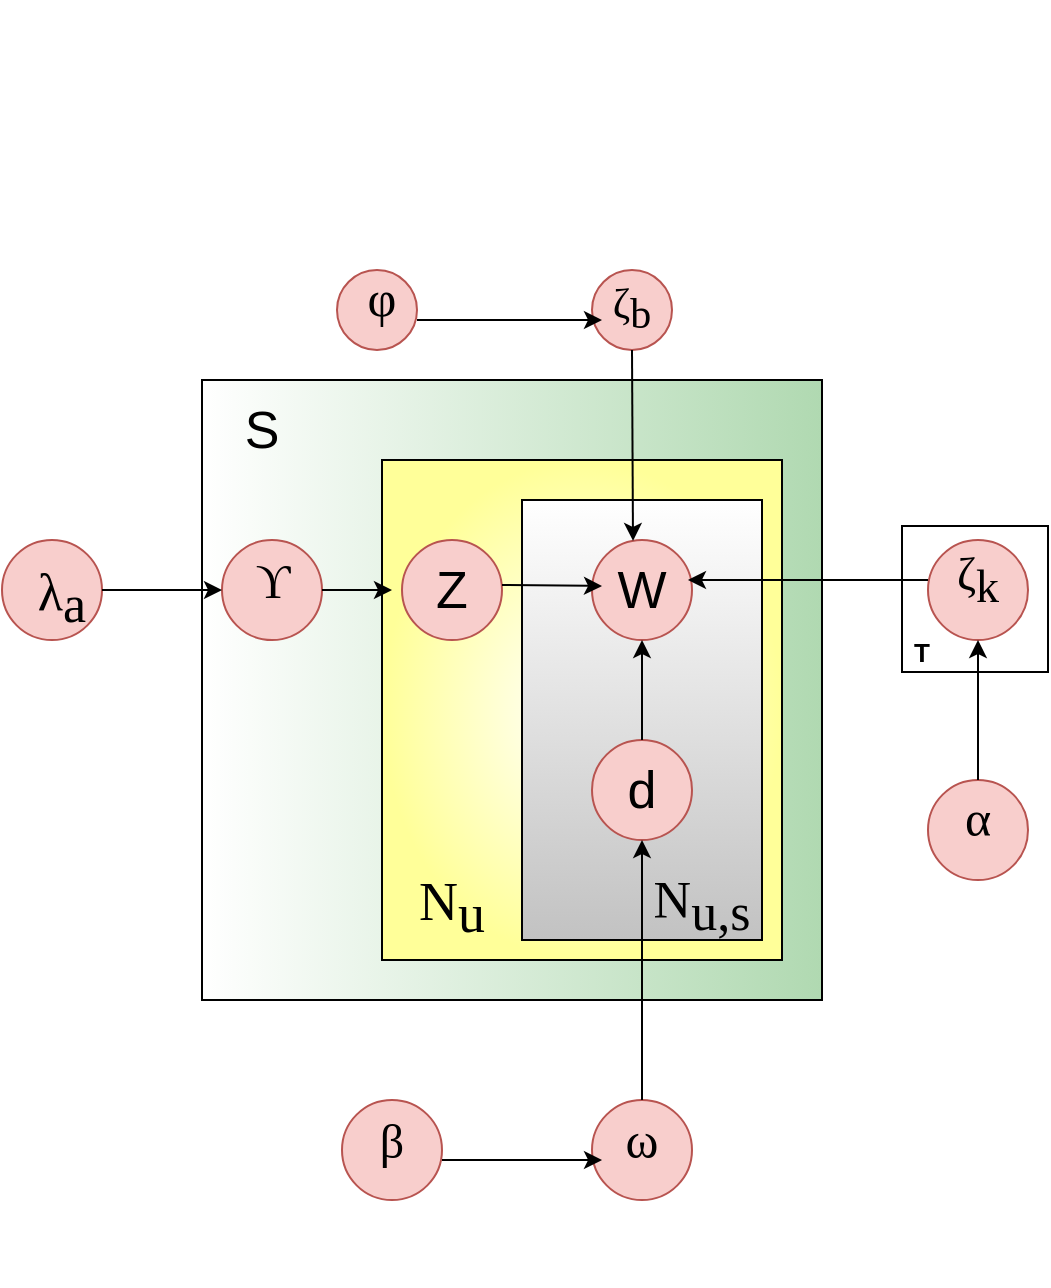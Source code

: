 <mxfile version="20.5.1" type="github">
  <diagram id="RTAbEg9A8CjEcCRyueBA" name="Page-1">
    <mxGraphModel dx="1021" dy="6551" grid="1" gridSize="10" guides="1" tooltips="1" connect="1" arrows="1" fold="1" page="1" pageScale="1" pageWidth="800" pageHeight="500" background="none" math="1" shadow="0">
      <root>
        <mxCell id="0" />
        <mxCell id="1" parent="0" />
        <mxCell id="BBF1sI_8vrTofviCWToU-1" value="" style="whiteSpace=wrap;html=1;aspect=fixed;gradientColor=#B0D9B1;gradientDirection=east;" vertex="1" parent="1">
          <mxGeometry x="158" y="-5430" width="310" height="310" as="geometry" />
        </mxCell>
        <mxCell id="BBF1sI_8vrTofviCWToU-2" value="" style="rounded=0;whiteSpace=wrap;html=1;gradientColor=#FFFF99;gradientDirection=radial;" vertex="1" parent="1">
          <mxGeometry x="248" y="-5390" width="200" height="250" as="geometry" />
        </mxCell>
        <mxCell id="BBF1sI_8vrTofviCWToU-3" value="" style="rounded=0;whiteSpace=wrap;html=1;gradientColor=#C2C2C2;" vertex="1" parent="1">
          <mxGeometry x="318" y="-5370" width="120" height="220" as="geometry" />
        </mxCell>
        <mxCell id="BBF1sI_8vrTofviCWToU-4" value="" style="whiteSpace=wrap;html=1;aspect=fixed;" vertex="1" parent="1">
          <mxGeometry x="508" y="-5357" width="73" height="73" as="geometry" />
        </mxCell>
        <mxCell id="BBF1sI_8vrTofviCWToU-5" value="" style="ellipse;whiteSpace=wrap;html=1;aspect=fixed;fillColor=#f8cecc;strokeColor=#b85450;gradientColor=none;" vertex="1" parent="1">
          <mxGeometry x="168" y="-5350" width="50" height="50" as="geometry" />
        </mxCell>
        <mxCell id="BBF1sI_8vrTofviCWToU-6" value="" style="ellipse;whiteSpace=wrap;html=1;aspect=fixed;fillColor=#f8cecc;strokeColor=#b85450;" vertex="1" parent="1">
          <mxGeometry x="258" y="-5350" width="50" height="50" as="geometry" />
        </mxCell>
        <mxCell id="BBF1sI_8vrTofviCWToU-7" value="" style="ellipse;whiteSpace=wrap;html=1;aspect=fixed;fillColor=#f8cecc;strokeColor=#b85450;" vertex="1" parent="1">
          <mxGeometry x="58" y="-5350" width="50" height="50" as="geometry" />
        </mxCell>
        <mxCell id="BBF1sI_8vrTofviCWToU-8" value="" style="ellipse;whiteSpace=wrap;html=1;aspect=fixed;fillColor=#f8cecc;strokeColor=#b85450;gradientColor=none;gradientDirection=north;" vertex="1" parent="1">
          <mxGeometry x="353" y="-5350" width="50" height="50" as="geometry" />
        </mxCell>
        <mxCell id="BBF1sI_8vrTofviCWToU-9" value="" style="ellipse;whiteSpace=wrap;html=1;aspect=fixed;fillColor=#f8cecc;strokeColor=#b85450;" vertex="1" parent="1">
          <mxGeometry x="521" y="-5350" width="50" height="50" as="geometry" />
        </mxCell>
        <mxCell id="BBF1sI_8vrTofviCWToU-10" value="" style="ellipse;whiteSpace=wrap;html=1;aspect=fixed;fillColor=#f8cecc;strokeColor=#b85450;" vertex="1" parent="1">
          <mxGeometry x="353" y="-5250" width="50" height="50" as="geometry" />
        </mxCell>
        <mxCell id="BBF1sI_8vrTofviCWToU-11" value="" style="ellipse;whiteSpace=wrap;html=1;aspect=fixed;fillColor=#f8cecc;strokeColor=#b85450;" vertex="1" parent="1">
          <mxGeometry x="521" y="-5230" width="50" height="50" as="geometry" />
        </mxCell>
        <mxCell id="BBF1sI_8vrTofviCWToU-12" value="" style="ellipse;whiteSpace=wrap;html=1;aspect=fixed;fillColor=#f8cecc;strokeColor=#b85450;" vertex="1" parent="1">
          <mxGeometry x="353" y="-5070" width="50" height="50" as="geometry" />
        </mxCell>
        <mxCell id="BBF1sI_8vrTofviCWToU-13" value="" style="ellipse;whiteSpace=wrap;html=1;aspect=fixed;fillColor=#f8cecc;strokeColor=#b85450;" vertex="1" parent="1">
          <mxGeometry x="228" y="-5070" width="50" height="50" as="geometry" />
        </mxCell>
        <mxCell id="BBF1sI_8vrTofviCWToU-14" value="" style="ellipse;whiteSpace=wrap;html=1;aspect=fixed;fillColor=#f8cecc;strokeColor=#b85450;" vertex="1" parent="1">
          <mxGeometry x="353" y="-5485" width="40" height="40" as="geometry" />
        </mxCell>
        <mxCell id="BBF1sI_8vrTofviCWToU-15" value="" style="ellipse;whiteSpace=wrap;html=1;aspect=fixed;fillColor=#f8cecc;strokeColor=#b85450;" vertex="1" parent="1">
          <mxGeometry x="225.5" y="-5485" width="40" height="40" as="geometry" />
        </mxCell>
        <mxCell id="BBF1sI_8vrTofviCWToU-16" value="&lt;font style=&quot;font-size: 24px;&quot;&gt;&lt;br&gt;&lt;br&gt;&lt;br&gt;&lt;/font&gt;	&lt;font style=&quot;font-size: 24px;&quot;&gt;&lt;br&gt;&lt;/font&gt;	&lt;font style=&quot;font-size: 24px;&quot;&gt;&lt;br&gt;&lt;/font&gt;	&lt;font style=&quot;font-size: 24px;&quot;&gt;&lt;br&gt;&lt;/font&gt;	&lt;font style=&quot;font-size: 24px;&quot;&gt;&lt;br&gt;&lt;br&gt;&lt;/font&gt;&lt;p style=&quot;line-height: 100%; margin-bottom: 0in; font-size: 24px;&quot;&gt;&lt;font style=&quot;font-size: 24px;&quot;&gt;&lt;br&gt;&lt;font style=&quot;font-size: 24px;&quot;&gt;&lt;font style=&quot;font-size: 24px;&quot; face=&quot;Liberation Serif, serif&quot;&gt;ϒ&lt;/font&gt;&lt;/font&gt;&lt;/font&gt;&lt;/p&gt;&lt;font style=&quot;font-size: 24px;&quot;&gt;&lt;br&gt;&lt;br&gt;&lt;/font&gt;" style="text;html=1;strokeColor=none;fillColor=none;align=center;verticalAlign=middle;whiteSpace=wrap;rounded=0;fontSize=22;" vertex="1" parent="1">
          <mxGeometry x="160.5" y="-5460" width="65" height="40" as="geometry" />
        </mxCell>
        <mxCell id="BBF1sI_8vrTofviCWToU-17" value="&lt;p style=&quot;line-height: 100%; margin-bottom: 0in; font-size: 24px;&quot;&gt;&lt;font style=&quot;font-size: 24px;&quot;&gt;&lt;br&gt;&lt;font style=&quot;font-size: 24px;&quot;&gt;&lt;font style=&quot;font-size: 24px;&quot; face=&quot;Liberation Serif, serif&quot;&gt;β&lt;/font&gt;&lt;/font&gt;&lt;/font&gt;&lt;/p&gt;&lt;font style=&quot;font-size: 24px;&quot;&gt;&lt;br&gt;&lt;br&gt;&lt;/font&gt;" style="text;html=1;strokeColor=none;fillColor=none;align=center;verticalAlign=middle;whiteSpace=wrap;rounded=0;fontSize=22;" vertex="1" parent="1">
          <mxGeometry x="213" y="-5070" width="80" height="50" as="geometry" />
        </mxCell>
        <mxCell id="BBF1sI_8vrTofviCWToU-18" value="&lt;p style=&quot;line-height: 100%; margin-bottom: 0in; font-size: 25px;&quot;&gt;&lt;font style=&quot;font-size: 25px;&quot;&gt;&lt;br&gt;&lt;font style=&quot;font-size: 25px;&quot;&gt;&lt;font style=&quot;font-size: 25px;&quot; face=&quot;Liberation Serif, serif&quot;&gt;ω&lt;/font&gt;&lt;/font&gt;&lt;/font&gt;&lt;/p&gt;&lt;font style=&quot;font-size: 25px;&quot;&gt;&lt;br&gt;&lt;br&gt;&lt;/font&gt;" style="text;html=1;strokeColor=none;fillColor=none;align=center;verticalAlign=middle;whiteSpace=wrap;rounded=0;fontSize=22;strokeWidth=2;" vertex="1" parent="1">
          <mxGeometry x="348" y="-5060" width="60" height="30" as="geometry" />
        </mxCell>
        <mxCell id="BBF1sI_8vrTofviCWToU-19" value="&lt;p style=&quot;line-height: 100%; margin-bottom: 0in; font-size: 25px;&quot;&gt;&lt;font style=&quot;font-size: 25px;&quot;&gt;&lt;br&gt;&lt;font style=&quot;font-size: 25px;&quot;&gt;&lt;font style=&quot;font-size: 25px;&quot; face=&quot;Liberation Serif, serif&quot;&gt;α&lt;/font&gt;&lt;/font&gt;&lt;/font&gt;&lt;/p&gt;&lt;font style=&quot;font-size: 25px;&quot;&gt;&lt;br&gt;&lt;br&gt;&lt;/font&gt;" style="text;html=1;strokeColor=none;fillColor=none;align=center;verticalAlign=middle;whiteSpace=wrap;rounded=0;strokeWidth=2;fontSize=24;" vertex="1" parent="1">
          <mxGeometry x="516" y="-5220" width="60" height="30" as="geometry" />
        </mxCell>
        <mxCell id="BBF1sI_8vrTofviCWToU-20" value="&lt;p style=&quot;line-height: 100%; margin-bottom: 0in; font-size: 21px;&quot;&gt;&lt;font style=&quot;font-size: 21px;&quot;&gt;&lt;br&gt;&lt;font style=&quot;font-size: 21px;&quot;&gt;&lt;font style=&quot;font-size: 21px;&quot; face=&quot;Liberation Serif, serif&quot;&gt;ζ&lt;/font&gt;&lt;sub&gt;&lt;font style=&quot;font-size: 21px;&quot; face=&quot;Liberation Serif, serif&quot;&gt;b&lt;/font&gt;&lt;/sub&gt;&lt;/font&gt;&lt;/font&gt;&lt;/p&gt;&lt;font style=&quot;font-size: 21px;&quot;&gt;&lt;br&gt;&lt;br&gt;&lt;/font&gt;" style="text;html=1;strokeColor=none;fillColor=none;align=center;verticalAlign=middle;whiteSpace=wrap;rounded=0;strokeWidth=2;fontSize=22;" vertex="1" parent="1">
          <mxGeometry x="343" y="-5475" width="60" height="30" as="geometry" />
        </mxCell>
        <mxCell id="BBF1sI_8vrTofviCWToU-21" value="&lt;p style=&quot;line-height: 100%; margin-bottom: 0in; font-size: 23px;&quot;&gt;&lt;font style=&quot;font-size: 23px;&quot;&gt;&lt;br&gt;&lt;font style=&quot;font-size: 23px;&quot;&gt;&lt;font style=&quot;font-size: 23px;&quot; face=&quot;Liberation Serif, serif&quot;&gt;ζ&lt;/font&gt;&lt;sub&gt;&lt;font style=&quot;font-size: 23px;&quot; face=&quot;Liberation Serif, serif&quot;&gt;k&lt;/font&gt;&lt;/sub&gt;&lt;/font&gt;&lt;/font&gt;&lt;/p&gt;&lt;font style=&quot;font-size: 23px;&quot;&gt;&lt;br&gt;&lt;br&gt;&lt;/font&gt;" style="text;html=1;strokeColor=none;fillColor=none;align=center;verticalAlign=middle;whiteSpace=wrap;rounded=0;strokeWidth=2;fontSize=21;" vertex="1" parent="1">
          <mxGeometry x="516" y="-5340" width="60" height="30" as="geometry" />
        </mxCell>
        <mxCell id="BBF1sI_8vrTofviCWToU-22" value="&lt;p style=&quot;line-height: 100%; margin-bottom: 0in; font-size: 25px;&quot;&gt;&lt;font style=&quot;font-size: 25px;&quot;&gt;&lt;br&gt;&lt;font style=&quot;font-size: 25px;&quot;&gt;&lt;font style=&quot;font-size: 25px;&quot; face=&quot;Liberation Serif, serif&quot;&gt;φ&lt;/font&gt;&lt;/font&gt;&lt;/font&gt;&lt;/p&gt;&lt;font style=&quot;font-size: 25px;&quot;&gt;&lt;br&gt;&lt;br&gt;&lt;/font&gt;" style="text;html=1;strokeColor=none;fillColor=none;align=center;verticalAlign=middle;whiteSpace=wrap;rounded=0;strokeWidth=2;fontSize=23;" vertex="1" parent="1">
          <mxGeometry x="218" y="-5480" width="60" height="30" as="geometry" />
        </mxCell>
        <mxCell id="BBF1sI_8vrTofviCWToU-23" value="&lt;p style=&quot;line-height: 100%; margin-bottom: 0in; font-size: 26px;&quot;&gt;&lt;font style=&quot;font-size: 26px;&quot;&gt;&lt;br&gt;&lt;font style=&quot;font-size: 26px;&quot;&gt;&lt;font style=&quot;font-size: 26px;&quot; face=&quot;Liberation Serif, serif&quot;&gt;λ&lt;/font&gt;&lt;sub&gt;&lt;font style=&quot;font-size: 26px;&quot; face=&quot;Liberation Serif, serif&quot;&gt;a&lt;/font&gt;&lt;/sub&gt;&lt;/font&gt;&lt;/font&gt;&lt;/p&gt;&lt;font style=&quot;font-size: 26px;&quot;&gt;&lt;br&gt;&lt;br&gt;&lt;/font&gt;" style="text;html=1;strokeColor=none;fillColor=none;align=center;verticalAlign=middle;whiteSpace=wrap;rounded=0;strokeWidth=2;fontSize=25;" vertex="1" parent="1">
          <mxGeometry x="58" y="-5330" width="60" height="30" as="geometry" />
        </mxCell>
        <mxCell id="BBF1sI_8vrTofviCWToU-24" value="W" style="text;html=1;strokeColor=none;fillColor=none;align=center;verticalAlign=middle;whiteSpace=wrap;rounded=0;strokeWidth=2;fontSize=26;" vertex="1" parent="1">
          <mxGeometry x="348" y="-5340" width="60" height="30" as="geometry" />
        </mxCell>
        <mxCell id="BBF1sI_8vrTofviCWToU-25" value="Z" style="text;html=1;strokeColor=none;fillColor=none;align=center;verticalAlign=middle;whiteSpace=wrap;rounded=0;strokeWidth=2;fontSize=26;" vertex="1" parent="1">
          <mxGeometry x="253" y="-5340" width="60" height="30" as="geometry" />
        </mxCell>
        <mxCell id="BBF1sI_8vrTofviCWToU-26" value="d" style="text;html=1;strokeColor=none;fillColor=none;align=center;verticalAlign=middle;whiteSpace=wrap;rounded=0;strokeWidth=2;fontSize=26;" vertex="1" parent="1">
          <mxGeometry x="348" y="-5240" width="60" height="30" as="geometry" />
        </mxCell>
        <mxCell id="BBF1sI_8vrTofviCWToU-27" value="&lt;p style=&quot;line-height: 100%; margin-bottom: 0in; font-size: 27px;&quot;&gt;&lt;font style=&quot;font-size: 27px;&quot;&gt;&lt;br&gt;&lt;font style=&quot;font-size: 27px;&quot;&gt;&lt;font style=&quot;font-size: 27px;&quot; face=&quot;Liberation Serif, serif&quot;&gt;Ν&lt;/font&gt;&lt;sub&gt;&lt;font style=&quot;font-size: 27px;&quot; face=&quot;Liberation Serif, serif&quot;&gt;u&lt;/font&gt;&lt;/sub&gt;&lt;/font&gt;&lt;/font&gt;&lt;/p&gt;&lt;font style=&quot;font-size: 27px;&quot;&gt;&lt;br&gt;&lt;br&gt;&lt;/font&gt;" style="text;html=1;strokeColor=none;fillColor=none;align=center;verticalAlign=middle;whiteSpace=wrap;rounded=0;strokeWidth=2;fontSize=26;" vertex="1" parent="1">
          <mxGeometry x="253" y="-5175" width="60" height="30" as="geometry" />
        </mxCell>
        <mxCell id="BBF1sI_8vrTofviCWToU-28" value="&lt;p style=&quot;line-height: 100%; margin-bottom: 0in; font-size: 26px;&quot;&gt;&lt;font style=&quot;font-size: 26px;&quot;&gt;&lt;br&gt;&lt;font style=&quot;font-size: 26px;&quot;&gt;&lt;font style=&quot;font-size: 26px;&quot; face=&quot;Liberation Serif, serif&quot;&gt;Ν&lt;/font&gt;&lt;sub&gt;&lt;font style=&quot;font-size: 26px;&quot; face=&quot;Liberation Serif, serif&quot;&gt;u,s&lt;/font&gt;&lt;/sub&gt;&lt;/font&gt;&lt;/font&gt;&lt;/p&gt;&lt;font style=&quot;font-size: 26px;&quot;&gt;&lt;br&gt;&lt;br&gt;&lt;/font&gt;" style="text;html=1;strokeColor=none;fillColor=none;align=center;verticalAlign=middle;whiteSpace=wrap;rounded=0;strokeWidth=2;fontSize=27;" vertex="1" parent="1">
          <mxGeometry x="388" y="-5170" width="40" height="20" as="geometry" />
        </mxCell>
        <mxCell id="BBF1sI_8vrTofviCWToU-29" value="" style="endArrow=classic;html=1;rounded=0;fontSize=26;entryX=0;entryY=0.5;entryDx=0;entryDy=0;" edge="1" parent="1" target="BBF1sI_8vrTofviCWToU-5">
          <mxGeometry width="50" height="50" relative="1" as="geometry">
            <mxPoint x="108" y="-5325" as="sourcePoint" />
            <mxPoint x="158" y="-5370" as="targetPoint" />
          </mxGeometry>
        </mxCell>
        <mxCell id="BBF1sI_8vrTofviCWToU-30" value="" style="endArrow=classic;html=1;rounded=0;fontSize=26;entryX=0;entryY=0.5;entryDx=0;entryDy=0;exitX=1;exitY=0.5;exitDx=0;exitDy=0;" edge="1" parent="1" source="BBF1sI_8vrTofviCWToU-5" target="BBF1sI_8vrTofviCWToU-25">
          <mxGeometry width="50" height="50" relative="1" as="geometry">
            <mxPoint x="218" y="-5320" as="sourcePoint" />
            <mxPoint x="268" y="-5370" as="targetPoint" />
          </mxGeometry>
        </mxCell>
        <mxCell id="BBF1sI_8vrTofviCWToU-31" value="" style="endArrow=classic;html=1;rounded=0;fontSize=26;" edge="1" parent="1">
          <mxGeometry width="50" height="50" relative="1" as="geometry">
            <mxPoint x="308" y="-5327.5" as="sourcePoint" />
            <mxPoint x="358" y="-5327" as="targetPoint" />
          </mxGeometry>
        </mxCell>
        <mxCell id="BBF1sI_8vrTofviCWToU-32" value="" style="endArrow=classic;html=1;rounded=0;fontSize=26;entryX=0.167;entryY=0.667;entryDx=0;entryDy=0;entryPerimeter=0;" edge="1" parent="1" target="BBF1sI_8vrTofviCWToU-18">
          <mxGeometry width="50" height="50" relative="1" as="geometry">
            <mxPoint x="278" y="-5040" as="sourcePoint" />
            <mxPoint x="328" y="-5090" as="targetPoint" />
          </mxGeometry>
        </mxCell>
        <mxCell id="BBF1sI_8vrTofviCWToU-33" value="" style="endArrow=classic;html=1;rounded=0;fontSize=26;entryX=0.5;entryY=1;entryDx=0;entryDy=0;" edge="1" parent="1" target="BBF1sI_8vrTofviCWToU-10">
          <mxGeometry width="50" height="50" relative="1" as="geometry">
            <mxPoint x="378" y="-5070" as="sourcePoint" />
            <mxPoint x="428" y="-5120" as="targetPoint" />
          </mxGeometry>
        </mxCell>
        <mxCell id="BBF1sI_8vrTofviCWToU-34" value="" style="endArrow=classic;html=1;rounded=0;fontSize=26;entryX=0.5;entryY=1;entryDx=0;entryDy=0;" edge="1" parent="1" target="BBF1sI_8vrTofviCWToU-8">
          <mxGeometry width="50" height="50" relative="1" as="geometry">
            <mxPoint x="378" y="-5250" as="sourcePoint" />
            <mxPoint x="428" y="-5300" as="targetPoint" />
          </mxGeometry>
        </mxCell>
        <mxCell id="BBF1sI_8vrTofviCWToU-35" value="" style="endArrow=classic;html=1;rounded=0;fontSize=26;entryX=0.5;entryY=1;entryDx=0;entryDy=0;" edge="1" parent="1" target="BBF1sI_8vrTofviCWToU-9">
          <mxGeometry width="50" height="50" relative="1" as="geometry">
            <mxPoint x="546.0" y="-5230" as="sourcePoint" />
            <mxPoint x="546" y="-5290" as="targetPoint" />
          </mxGeometry>
        </mxCell>
        <mxCell id="BBF1sI_8vrTofviCWToU-36" value="" style="endArrow=classic;html=1;rounded=0;fontSize=26;entryX=0.833;entryY=0.333;entryDx=0;entryDy=0;entryPerimeter=0;" edge="1" parent="1">
          <mxGeometry width="50" height="50" relative="1" as="geometry">
            <mxPoint x="521.0" y="-5330" as="sourcePoint" />
            <mxPoint x="400.98" y="-5330.01" as="targetPoint" />
          </mxGeometry>
        </mxCell>
        <mxCell id="BBF1sI_8vrTofviCWToU-37" value="" style="endArrow=classic;html=1;rounded=0;fontSize=26;entryX=0.25;entryY=0.5;entryDx=0;entryDy=0;entryPerimeter=0;" edge="1" parent="1" target="BBF1sI_8vrTofviCWToU-20">
          <mxGeometry width="50" height="50" relative="1" as="geometry">
            <mxPoint x="265.5" y="-5460" as="sourcePoint" />
            <mxPoint x="315.5" y="-5510" as="targetPoint" />
          </mxGeometry>
        </mxCell>
        <mxCell id="BBF1sI_8vrTofviCWToU-38" value="" style="endArrow=classic;html=1;rounded=0;fontSize=26;exitX=0.5;exitY=1;exitDx=0;exitDy=0;entryX=0.41;entryY=0.009;entryDx=0;entryDy=0;entryPerimeter=0;" edge="1" parent="1" source="BBF1sI_8vrTofviCWToU-20" target="BBF1sI_8vrTofviCWToU-8">
          <mxGeometry width="50" height="50" relative="1" as="geometry">
            <mxPoint x="358" y="-5300" as="sourcePoint" />
            <mxPoint x="408" y="-5350" as="targetPoint" />
          </mxGeometry>
        </mxCell>
        <mxCell id="BBF1sI_8vrTofviCWToU-39" value="S" style="text;html=1;strokeColor=none;fillColor=none;align=center;verticalAlign=middle;whiteSpace=wrap;rounded=0;strokeWidth=2;fontSize=26;" vertex="1" parent="1">
          <mxGeometry x="158" y="-5420" width="60" height="30" as="geometry" />
        </mxCell>
        <mxCell id="BBF1sI_8vrTofviCWToU-40" value="&lt;font size=&quot;1&quot;&gt;&lt;b style=&quot;font-size: 13px;&quot;&gt;T&lt;/b&gt;&lt;/font&gt;" style="text;html=1;strokeColor=none;fillColor=none;align=center;verticalAlign=middle;whiteSpace=wrap;rounded=0;" vertex="1" parent="1">
          <mxGeometry x="488" y="-5309" width="60" height="30" as="geometry" />
        </mxCell>
      </root>
    </mxGraphModel>
  </diagram>
</mxfile>

